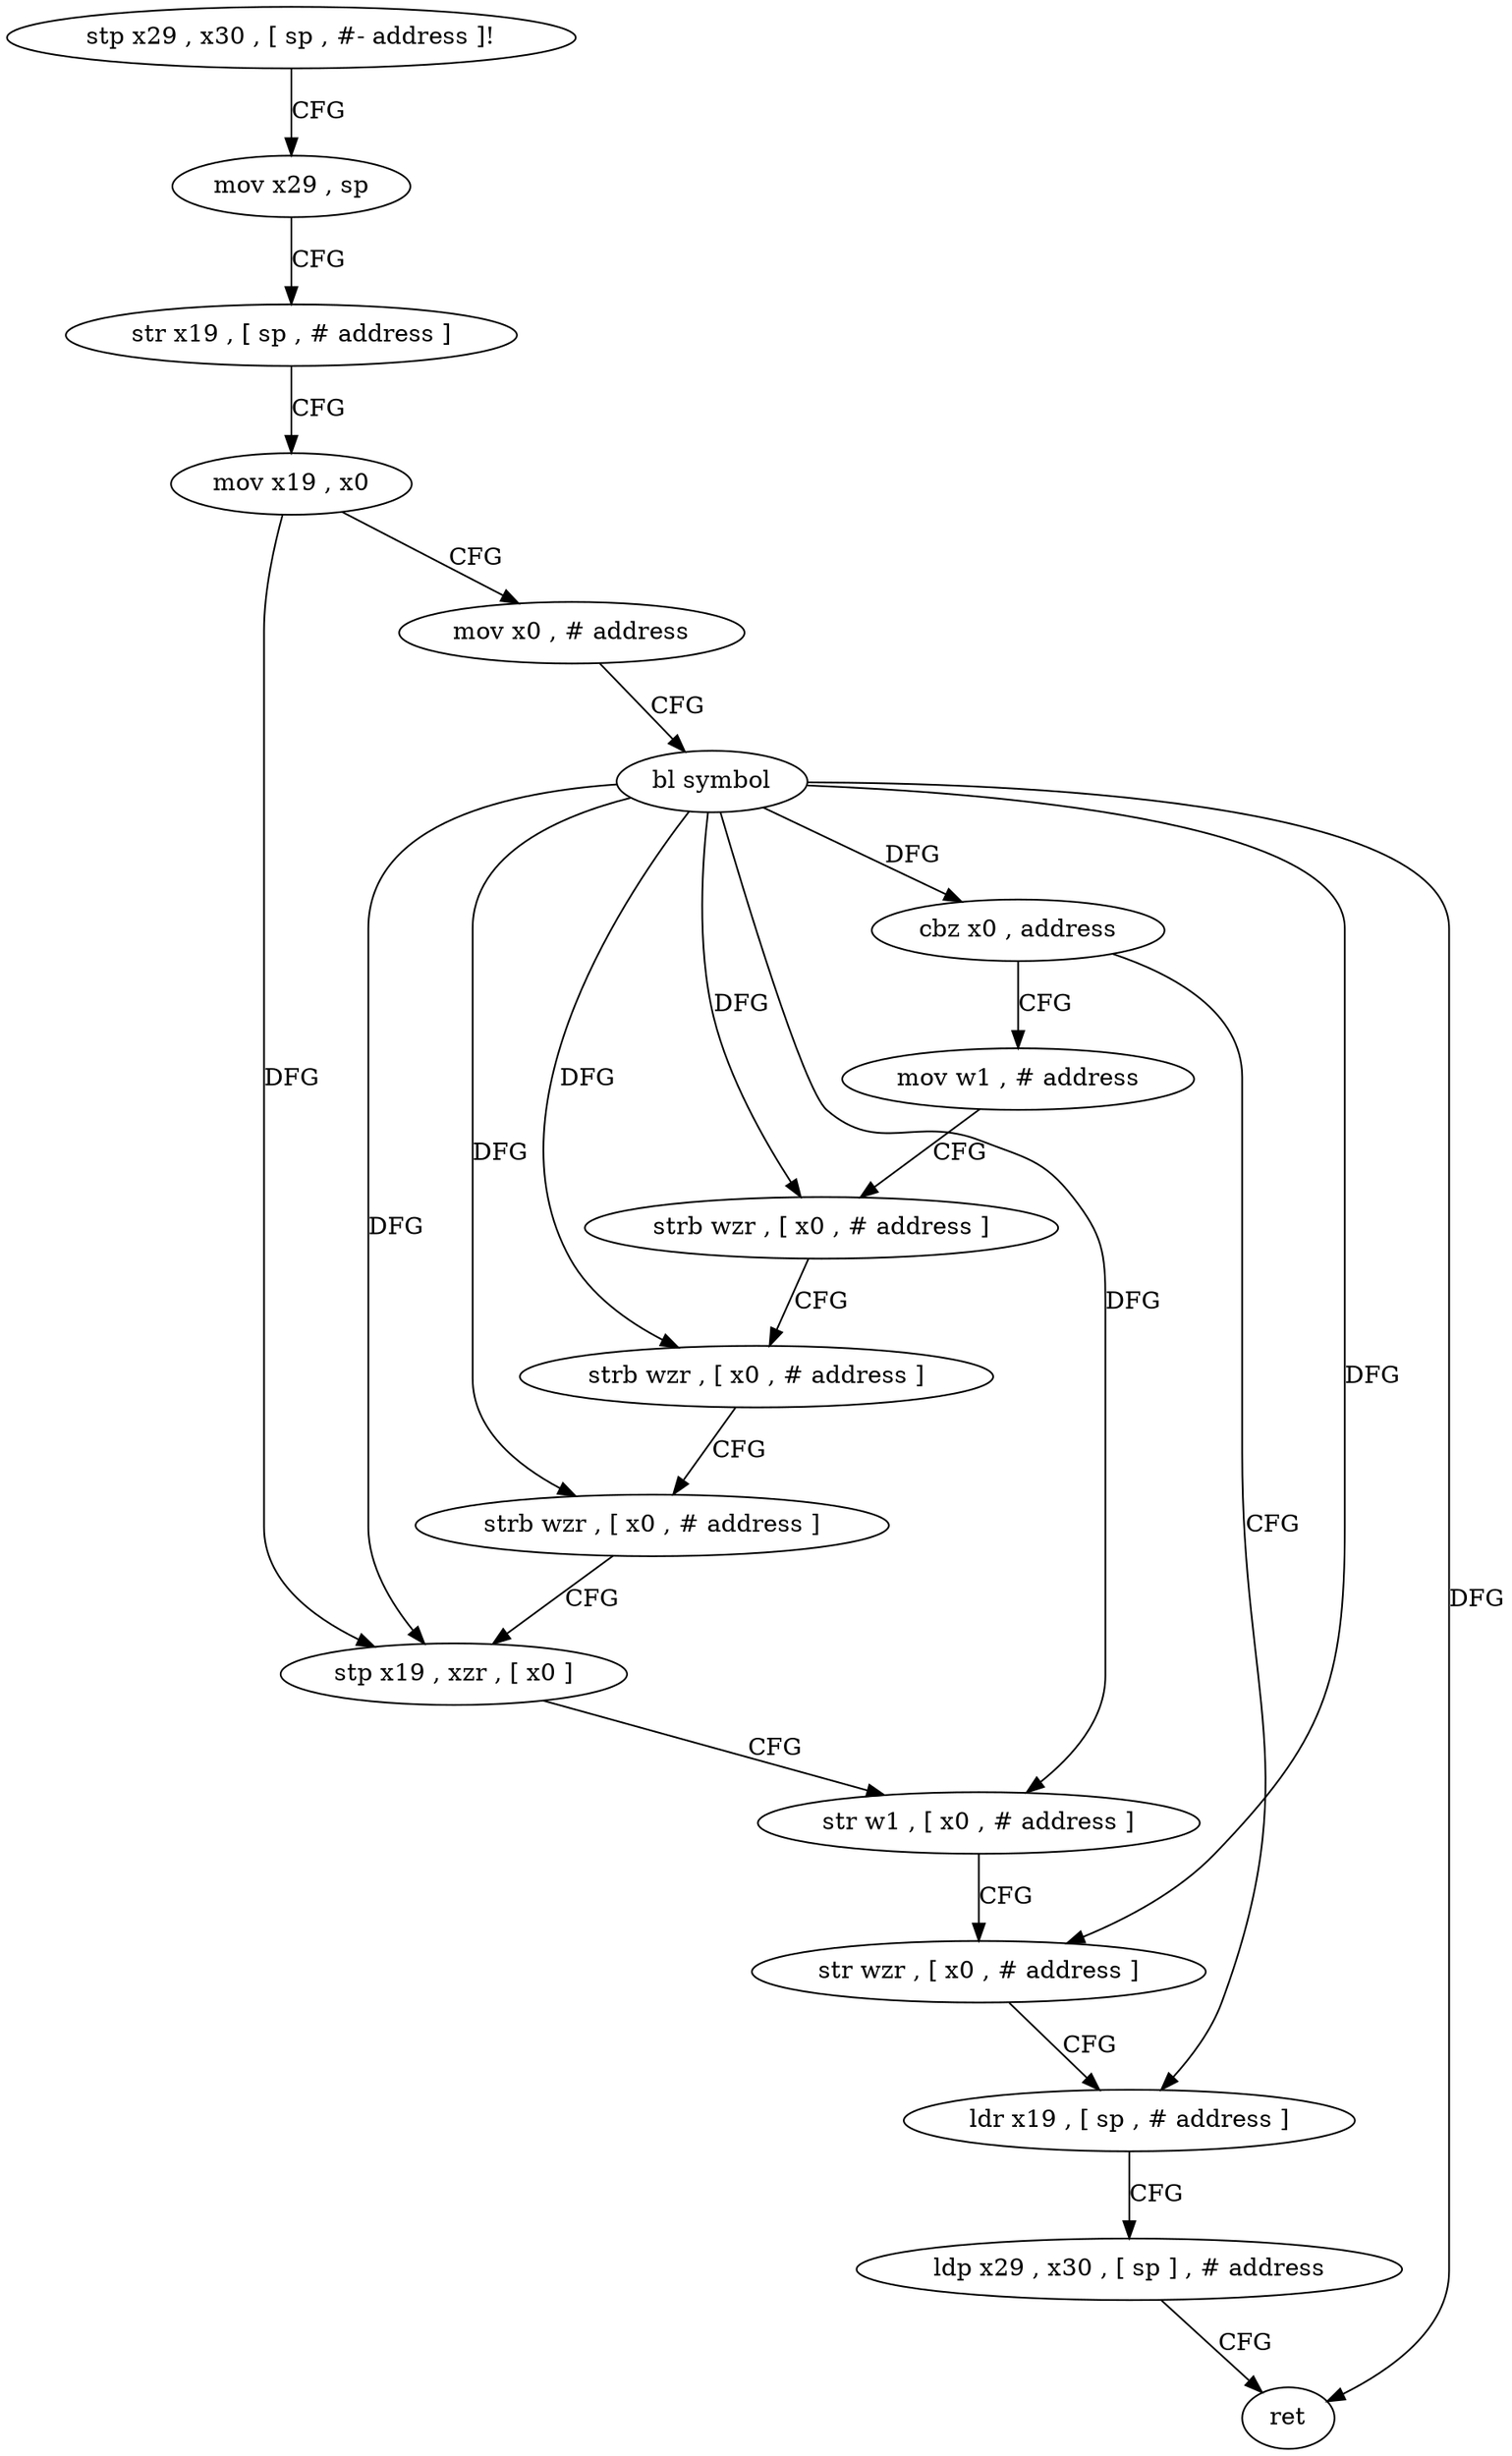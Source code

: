 digraph "func" {
"107376" [label = "stp x29 , x30 , [ sp , #- address ]!" ]
"107380" [label = "mov x29 , sp" ]
"107384" [label = "str x19 , [ sp , # address ]" ]
"107388" [label = "mov x19 , x0" ]
"107392" [label = "mov x0 , # address" ]
"107396" [label = "bl symbol" ]
"107400" [label = "cbz x0 , address" ]
"107432" [label = "ldr x19 , [ sp , # address ]" ]
"107404" [label = "mov w1 , # address" ]
"107436" [label = "ldp x29 , x30 , [ sp ] , # address" ]
"107440" [label = "ret" ]
"107408" [label = "strb wzr , [ x0 , # address ]" ]
"107412" [label = "strb wzr , [ x0 , # address ]" ]
"107416" [label = "strb wzr , [ x0 , # address ]" ]
"107420" [label = "stp x19 , xzr , [ x0 ]" ]
"107424" [label = "str w1 , [ x0 , # address ]" ]
"107428" [label = "str wzr , [ x0 , # address ]" ]
"107376" -> "107380" [ label = "CFG" ]
"107380" -> "107384" [ label = "CFG" ]
"107384" -> "107388" [ label = "CFG" ]
"107388" -> "107392" [ label = "CFG" ]
"107388" -> "107420" [ label = "DFG" ]
"107392" -> "107396" [ label = "CFG" ]
"107396" -> "107400" [ label = "DFG" ]
"107396" -> "107440" [ label = "DFG" ]
"107396" -> "107408" [ label = "DFG" ]
"107396" -> "107412" [ label = "DFG" ]
"107396" -> "107416" [ label = "DFG" ]
"107396" -> "107420" [ label = "DFG" ]
"107396" -> "107424" [ label = "DFG" ]
"107396" -> "107428" [ label = "DFG" ]
"107400" -> "107432" [ label = "CFG" ]
"107400" -> "107404" [ label = "CFG" ]
"107432" -> "107436" [ label = "CFG" ]
"107404" -> "107408" [ label = "CFG" ]
"107436" -> "107440" [ label = "CFG" ]
"107408" -> "107412" [ label = "CFG" ]
"107412" -> "107416" [ label = "CFG" ]
"107416" -> "107420" [ label = "CFG" ]
"107420" -> "107424" [ label = "CFG" ]
"107424" -> "107428" [ label = "CFG" ]
"107428" -> "107432" [ label = "CFG" ]
}
